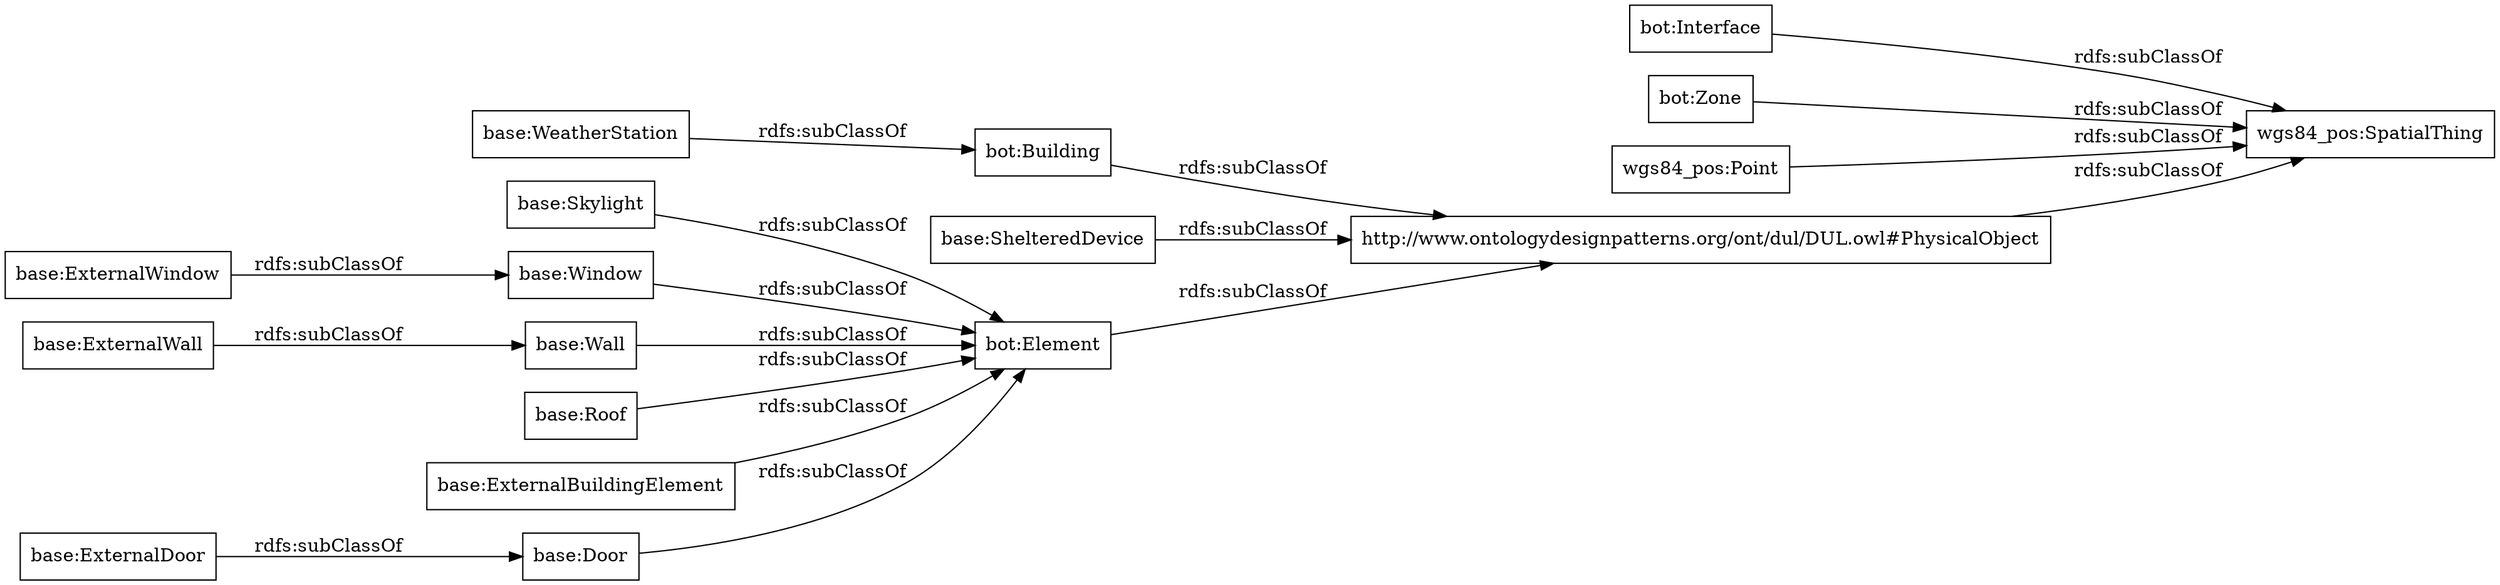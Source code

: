 digraph ar2dtool_diagram { 
rankdir=LR;
size="1000"
node [shape = rectangle, color="black"]; "base:Door" "base:ExternalWall" "http://www.ontologydesignpatterns.org/ont/dul/DUL.owl#PhysicalObject" "base:WeatherStation" "bot:Building" "base:Skylight" "base:ExternalWindow" "base:ShelteredDevice" "bot:Interface" "bot:Zone" "wgs84_pos:SpatialThing" "base:Window" "base:Wall" "base:ExternalDoor" "bot:Element" "wgs84_pos:Point" "base:Roof" "base:ExternalBuildingElement" ; /*classes style*/
	"bot:Interface" -> "wgs84_pos:SpatialThing" [ label = "rdfs:subClassOf" ];
	"bot:Element" -> "http://www.ontologydesignpatterns.org/ont/dul/DUL.owl#PhysicalObject" [ label = "rdfs:subClassOf" ];
	"base:Wall" -> "bot:Element" [ label = "rdfs:subClassOf" ];
	"base:Roof" -> "bot:Element" [ label = "rdfs:subClassOf" ];
	"wgs84_pos:Point" -> "wgs84_pos:SpatialThing" [ label = "rdfs:subClassOf" ];
	"base:WeatherStation" -> "bot:Building" [ label = "rdfs:subClassOf" ];
	"base:ExternalDoor" -> "base:Door" [ label = "rdfs:subClassOf" ];
	"base:ShelteredDevice" -> "http://www.ontologydesignpatterns.org/ont/dul/DUL.owl#PhysicalObject" [ label = "rdfs:subClassOf" ];
	"base:ExternalBuildingElement" -> "bot:Element" [ label = "rdfs:subClassOf" ];
	"base:ExternalWall" -> "base:Wall" [ label = "rdfs:subClassOf" ];
	"bot:Zone" -> "wgs84_pos:SpatialThing" [ label = "rdfs:subClassOf" ];
	"base:ExternalWindow" -> "base:Window" [ label = "rdfs:subClassOf" ];
	"base:Skylight" -> "bot:Element" [ label = "rdfs:subClassOf" ];
	"http://www.ontologydesignpatterns.org/ont/dul/DUL.owl#PhysicalObject" -> "wgs84_pos:SpatialThing" [ label = "rdfs:subClassOf" ];
	"base:Window" -> "bot:Element" [ label = "rdfs:subClassOf" ];
	"bot:Building" -> "http://www.ontologydesignpatterns.org/ont/dul/DUL.owl#PhysicalObject" [ label = "rdfs:subClassOf" ];
	"base:Door" -> "bot:Element" [ label = "rdfs:subClassOf" ];

}
